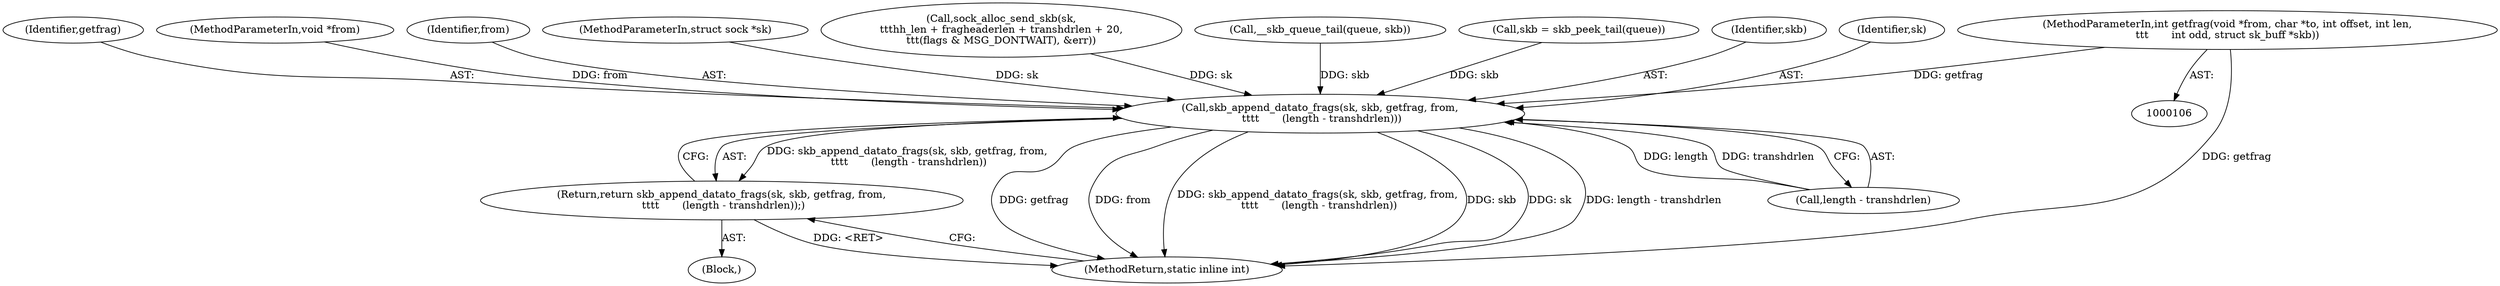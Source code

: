 digraph "0_linux_e93b7d748be887cd7639b113ba7d7ef792a7efb9@pointer" {
"1000109" [label="(MethodParameterIn,int getfrag(void *from, char *to, int offset, int len,\n\t\t\t       int odd, struct sk_buff *skb))"];
"1000197" [label="(Call,skb_append_datato_frags(sk, skb, getfrag, from,\n \t\t\t\t       (length - transhdrlen)))"];
"1000196" [label="(Return,return skb_append_datato_frags(sk, skb, getfrag, from,\n \t\t\t\t       (length - transhdrlen));)"];
"1000200" [label="(Identifier,getfrag)"];
"1000110" [label="(MethodParameterIn,void *from)"];
"1000201" [label="(Identifier,from)"];
"1000107" [label="(MethodParameterIn,struct sock *sk)"];
"1000130" [label="(Call,sock_alloc_send_skb(sk,\n\t\t\thh_len + fragheaderlen + transhdrlen + 20,\n\t\t\t(flags & MSG_DONTWAIT), &err))"];
"1000197" [label="(Call,skb_append_datato_frags(sk, skb, getfrag, from,\n \t\t\t\t       (length - transhdrlen)))"];
"1000193" [label="(Call,__skb_queue_tail(queue, skb))"];
"1000109" [label="(MethodParameterIn,int getfrag(void *from, char *to, int offset, int len,\n\t\t\t       int odd, struct sk_buff *skb))"];
"1000196" [label="(Return,return skb_append_datato_frags(sk, skb, getfrag, from,\n \t\t\t\t       (length - transhdrlen));)"];
"1000205" [label="(MethodReturn,static inline int)"];
"1000202" [label="(Call,length - transhdrlen)"];
"1000117" [label="(Block,)"];
"1000122" [label="(Call,skb = skb_peek_tail(queue))"];
"1000199" [label="(Identifier,skb)"];
"1000198" [label="(Identifier,sk)"];
"1000109" -> "1000106"  [label="AST: "];
"1000109" -> "1000205"  [label="DDG: getfrag"];
"1000109" -> "1000197"  [label="DDG: getfrag"];
"1000197" -> "1000196"  [label="AST: "];
"1000197" -> "1000202"  [label="CFG: "];
"1000198" -> "1000197"  [label="AST: "];
"1000199" -> "1000197"  [label="AST: "];
"1000200" -> "1000197"  [label="AST: "];
"1000201" -> "1000197"  [label="AST: "];
"1000202" -> "1000197"  [label="AST: "];
"1000196" -> "1000197"  [label="CFG: "];
"1000197" -> "1000205"  [label="DDG: getfrag"];
"1000197" -> "1000205"  [label="DDG: from"];
"1000197" -> "1000205"  [label="DDG: skb_append_datato_frags(sk, skb, getfrag, from,\n \t\t\t\t       (length - transhdrlen))"];
"1000197" -> "1000205"  [label="DDG: skb"];
"1000197" -> "1000205"  [label="DDG: sk"];
"1000197" -> "1000205"  [label="DDG: length - transhdrlen"];
"1000197" -> "1000196"  [label="DDG: skb_append_datato_frags(sk, skb, getfrag, from,\n \t\t\t\t       (length - transhdrlen))"];
"1000130" -> "1000197"  [label="DDG: sk"];
"1000107" -> "1000197"  [label="DDG: sk"];
"1000122" -> "1000197"  [label="DDG: skb"];
"1000193" -> "1000197"  [label="DDG: skb"];
"1000110" -> "1000197"  [label="DDG: from"];
"1000202" -> "1000197"  [label="DDG: length"];
"1000202" -> "1000197"  [label="DDG: transhdrlen"];
"1000196" -> "1000117"  [label="AST: "];
"1000205" -> "1000196"  [label="CFG: "];
"1000196" -> "1000205"  [label="DDG: <RET>"];
}
